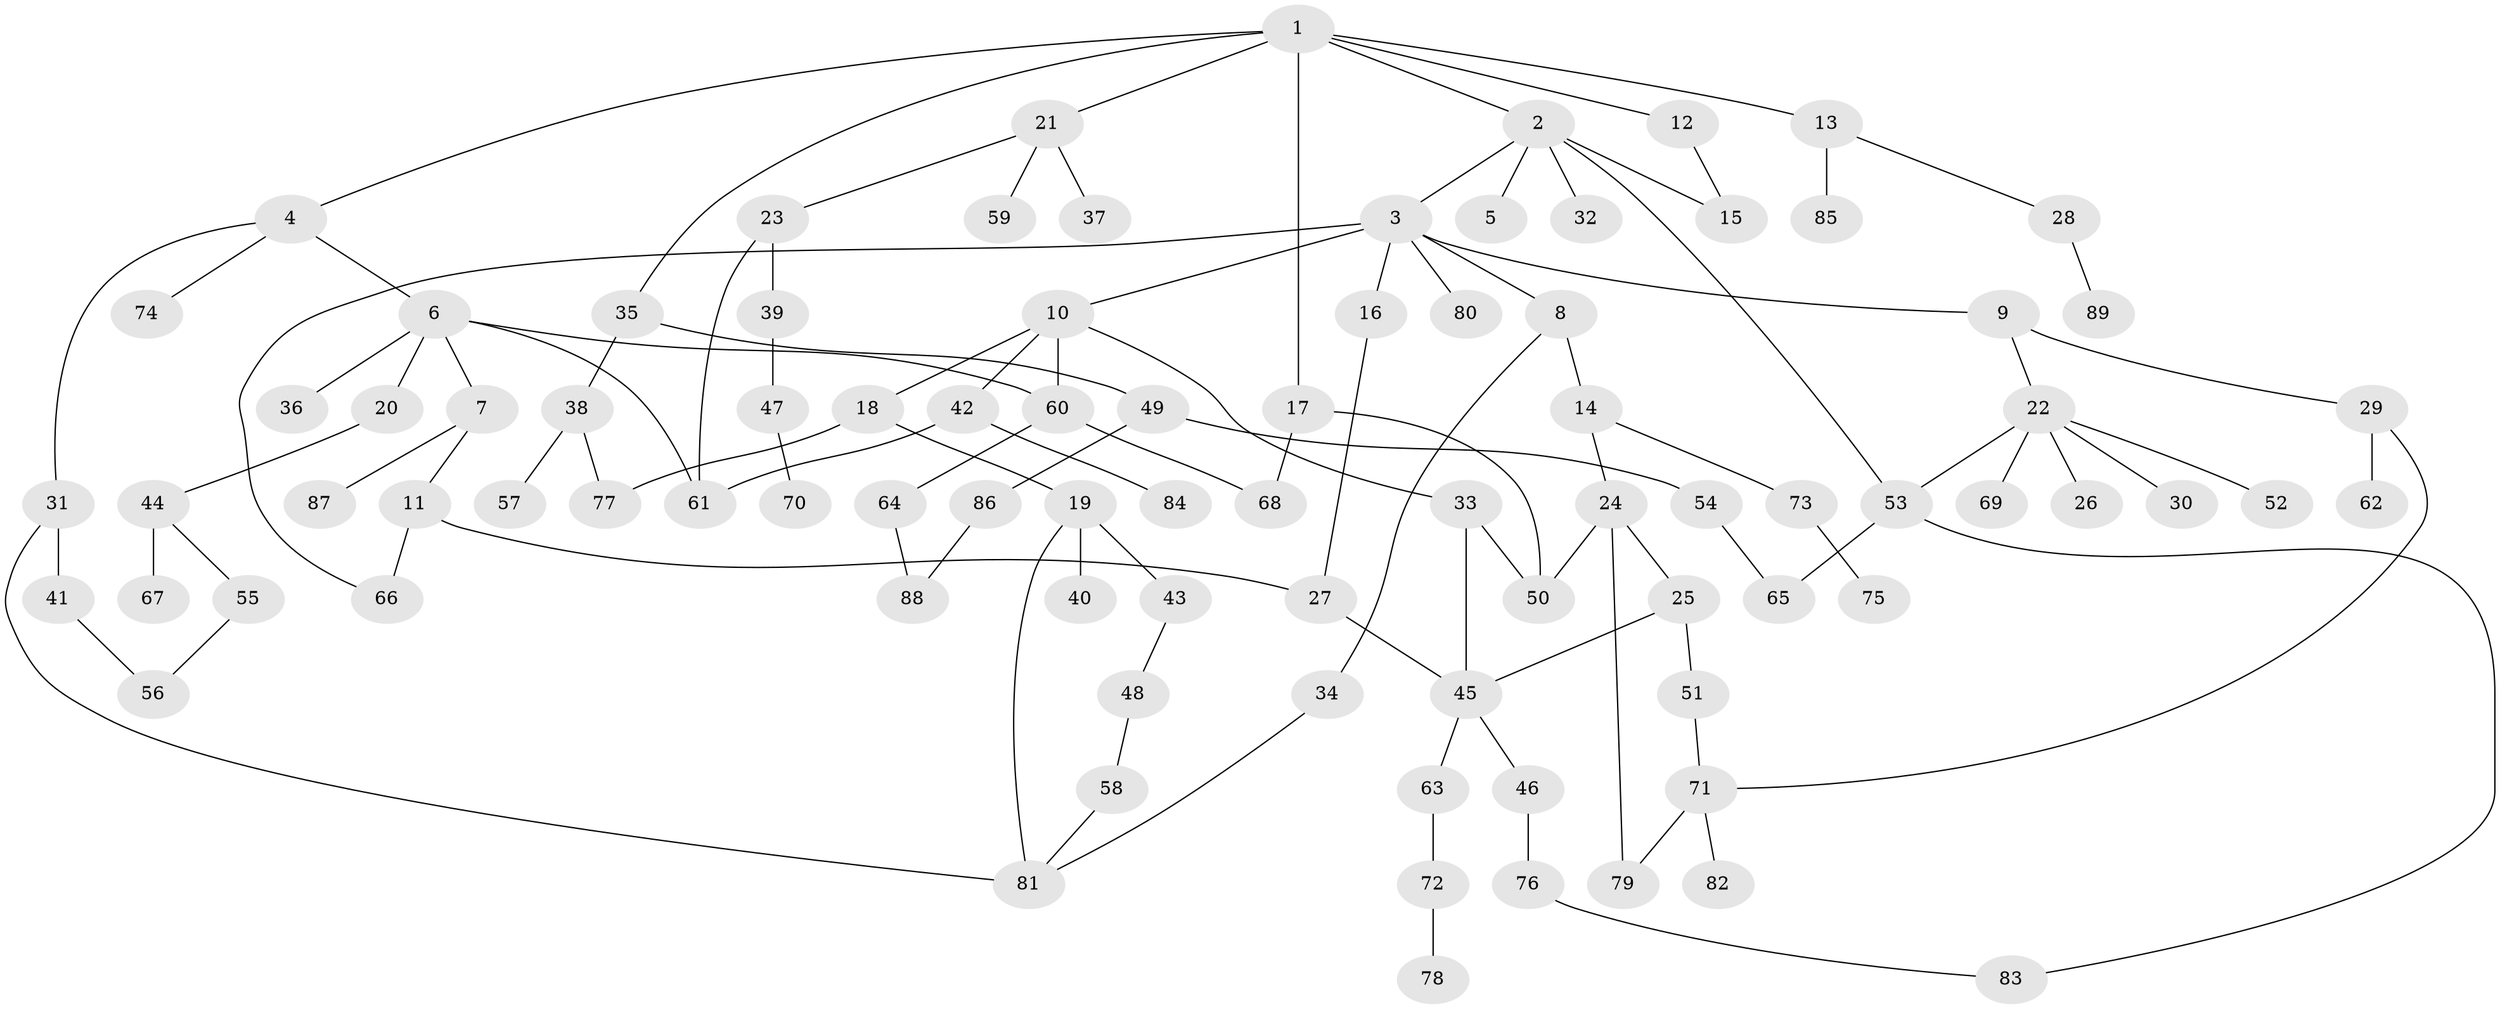 // coarse degree distribution, {7: 0.022222222222222223, 5: 0.1111111111111111, 6: 0.08888888888888889, 3: 0.2222222222222222, 2: 0.26666666666666666, 1: 0.2222222222222222, 4: 0.06666666666666667}
// Generated by graph-tools (version 1.1) at 2025/48/03/04/25 22:48:47]
// undirected, 89 vertices, 110 edges
graph export_dot {
  node [color=gray90,style=filled];
  1;
  2;
  3;
  4;
  5;
  6;
  7;
  8;
  9;
  10;
  11;
  12;
  13;
  14;
  15;
  16;
  17;
  18;
  19;
  20;
  21;
  22;
  23;
  24;
  25;
  26;
  27;
  28;
  29;
  30;
  31;
  32;
  33;
  34;
  35;
  36;
  37;
  38;
  39;
  40;
  41;
  42;
  43;
  44;
  45;
  46;
  47;
  48;
  49;
  50;
  51;
  52;
  53;
  54;
  55;
  56;
  57;
  58;
  59;
  60;
  61;
  62;
  63;
  64;
  65;
  66;
  67;
  68;
  69;
  70;
  71;
  72;
  73;
  74;
  75;
  76;
  77;
  78;
  79;
  80;
  81;
  82;
  83;
  84;
  85;
  86;
  87;
  88;
  89;
  1 -- 2;
  1 -- 4;
  1 -- 12;
  1 -- 13;
  1 -- 17;
  1 -- 21;
  1 -- 35;
  2 -- 3;
  2 -- 5;
  2 -- 32;
  2 -- 53;
  2 -- 15;
  3 -- 8;
  3 -- 9;
  3 -- 10;
  3 -- 16;
  3 -- 80;
  3 -- 66;
  4 -- 6;
  4 -- 31;
  4 -- 74;
  6 -- 7;
  6 -- 20;
  6 -- 36;
  6 -- 61;
  6 -- 60;
  7 -- 11;
  7 -- 87;
  8 -- 14;
  8 -- 34;
  9 -- 22;
  9 -- 29;
  10 -- 18;
  10 -- 33;
  10 -- 42;
  10 -- 60;
  11 -- 27;
  11 -- 66;
  12 -- 15;
  13 -- 28;
  13 -- 85;
  14 -- 24;
  14 -- 73;
  16 -- 27;
  17 -- 68;
  17 -- 50;
  18 -- 19;
  18 -- 77;
  19 -- 40;
  19 -- 43;
  19 -- 81;
  20 -- 44;
  21 -- 23;
  21 -- 37;
  21 -- 59;
  22 -- 26;
  22 -- 30;
  22 -- 52;
  22 -- 69;
  22 -- 53;
  23 -- 39;
  23 -- 61;
  24 -- 25;
  24 -- 50;
  24 -- 79;
  25 -- 51;
  25 -- 45;
  27 -- 45;
  28 -- 89;
  29 -- 62;
  29 -- 71;
  31 -- 41;
  31 -- 81;
  33 -- 45;
  33 -- 50;
  34 -- 81;
  35 -- 38;
  35 -- 49;
  38 -- 57;
  38 -- 77;
  39 -- 47;
  41 -- 56;
  42 -- 84;
  42 -- 61;
  43 -- 48;
  44 -- 55;
  44 -- 67;
  45 -- 46;
  45 -- 63;
  46 -- 76;
  47 -- 70;
  48 -- 58;
  49 -- 54;
  49 -- 86;
  51 -- 71;
  53 -- 65;
  53 -- 83;
  54 -- 65;
  55 -- 56;
  58 -- 81;
  60 -- 64;
  60 -- 68;
  63 -- 72;
  64 -- 88;
  71 -- 82;
  71 -- 79;
  72 -- 78;
  73 -- 75;
  76 -- 83;
  86 -- 88;
}

